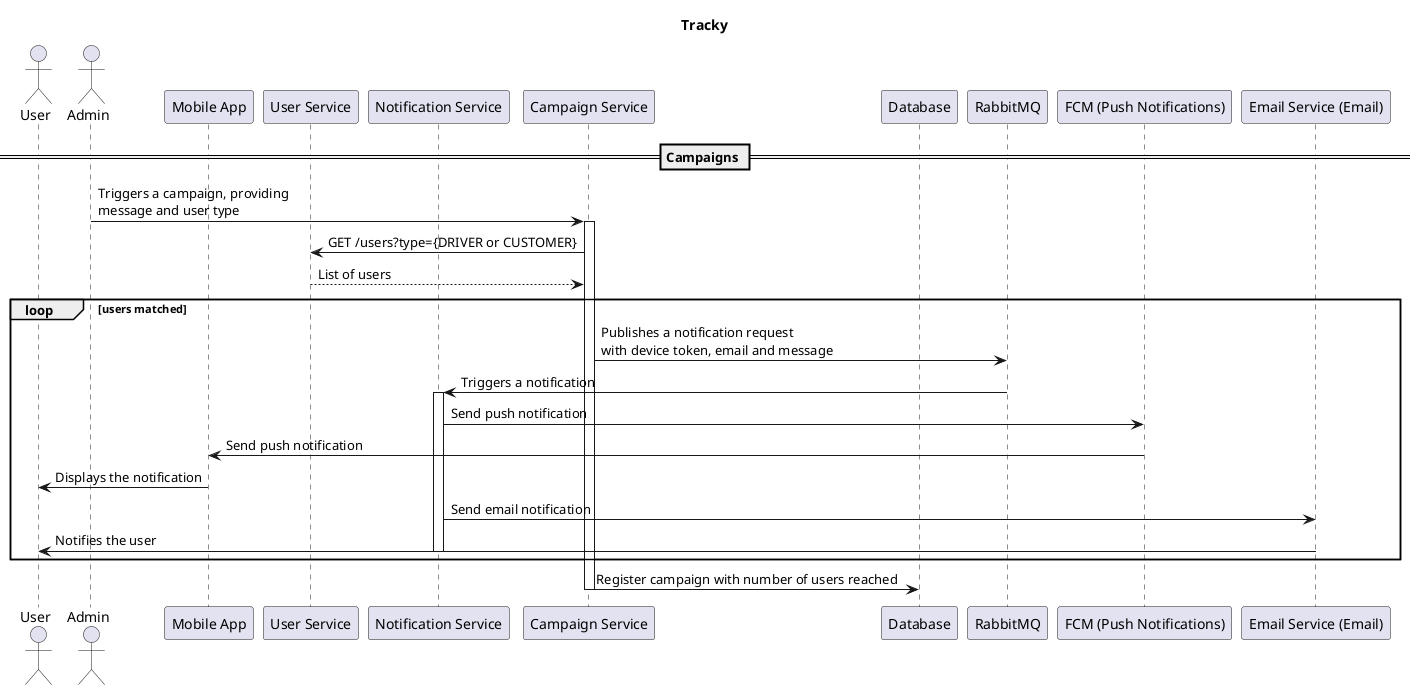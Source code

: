 @startuml TrackyCloudSequence
title Tracky

actor User as U
actor Admin as ADM

participant "Mobile App" as MA
participant "User Service" as US
participant "Notification Service" as NS
participant "Campaign Service" as CS

participant "Database" as DB
participant "RabbitMQ" as RMQ

participant "FCM (Push Notifications)" as FCM
participant "Email Service (Email)" as ES

== Campaigns ==

ADM -> CS: Triggers a campaign, providing\nmessage and user type
activate CS
CS -> US: GET /users?type={DRIVER or CUSTOMER}
US --> CS: List of users
loop users matched
CS -> RMQ: Publishes a notification request\nwith device token, email and message
RMQ -> NS: Triggers a notification
activate NS
NS -> FCM: Send push notification
FCM -> MA: Send push notification
MA -> U: Displays the notification
NS -> ES: Send email notification
ES -> U: Notifies the user
deactivate NS
end
CS -> DB: Register campaign with number of users reached
deactivate CS

@enduml